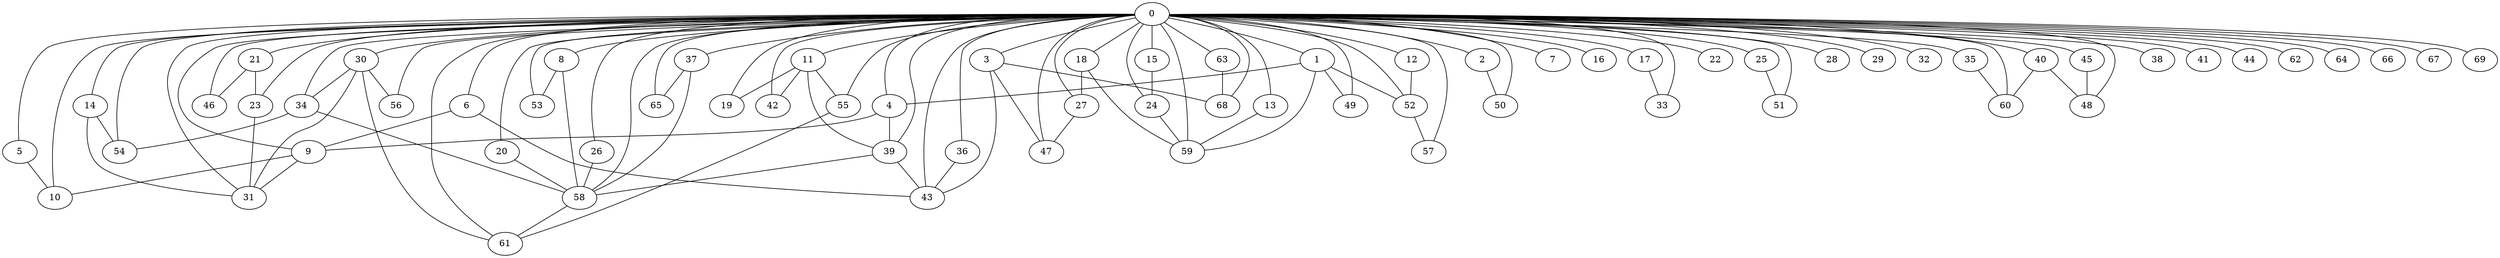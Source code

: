 
graph graphname {
    0 -- 1
0 -- 2
0 -- 3
0 -- 4
0 -- 5
0 -- 6
0 -- 7
0 -- 8
0 -- 9
0 -- 10
0 -- 11
0 -- 12
0 -- 13
0 -- 14
0 -- 15
0 -- 16
0 -- 17
0 -- 18
0 -- 19
0 -- 20
0 -- 21
0 -- 22
0 -- 23
0 -- 24
0 -- 25
0 -- 26
0 -- 27
0 -- 28
0 -- 29
0 -- 30
0 -- 31
0 -- 32
0 -- 33
0 -- 34
0 -- 35
0 -- 36
0 -- 37
0 -- 38
0 -- 39
0 -- 40
0 -- 41
0 -- 42
0 -- 43
0 -- 44
0 -- 45
0 -- 46
0 -- 47
0 -- 48
0 -- 49
0 -- 50
0 -- 51
0 -- 52
0 -- 53
0 -- 54
0 -- 55
0 -- 56
0 -- 57
0 -- 58
0 -- 59
0 -- 60
0 -- 61
0 -- 62
0 -- 63
0 -- 64
0 -- 65
0 -- 66
0 -- 67
0 -- 68
0 -- 69
1 -- 59
1 -- 4
1 -- 49
1 -- 52
2 -- 50
3 -- 43
3 -- 68
3 -- 47
4 -- 9
4 -- 39
5 -- 10
6 -- 9
6 -- 43
8 -- 53
8 -- 58
9 -- 10
9 -- 31
11 -- 39
11 -- 19
11 -- 55
11 -- 42
12 -- 52
13 -- 59
14 -- 31
14 -- 54
15 -- 24
17 -- 33
18 -- 59
18 -- 27
20 -- 58
21 -- 46
21 -- 23
23 -- 31
24 -- 59
25 -- 51
26 -- 58
27 -- 47
30 -- 31
30 -- 61
30 -- 56
30 -- 34
34 -- 54
34 -- 58
35 -- 60
36 -- 43
37 -- 58
37 -- 65
39 -- 58
39 -- 43
40 -- 60
40 -- 48
45 -- 48
52 -- 57
55 -- 61
58 -- 61
63 -- 68

}
